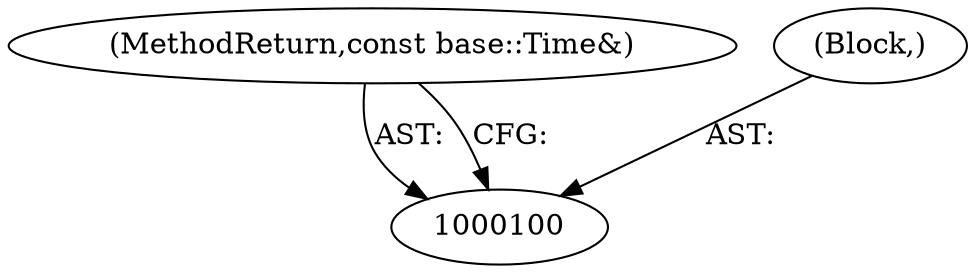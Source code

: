 digraph "0_Chrome_19190765882e272a6a2162c89acdb29110f7e3cf_15" {
"1000102" [label="(MethodReturn,const base::Time&)"];
"1000101" [label="(Block,)"];
"1000102" -> "1000100"  [label="AST: "];
"1000102" -> "1000100"  [label="CFG: "];
"1000101" -> "1000100"  [label="AST: "];
}
